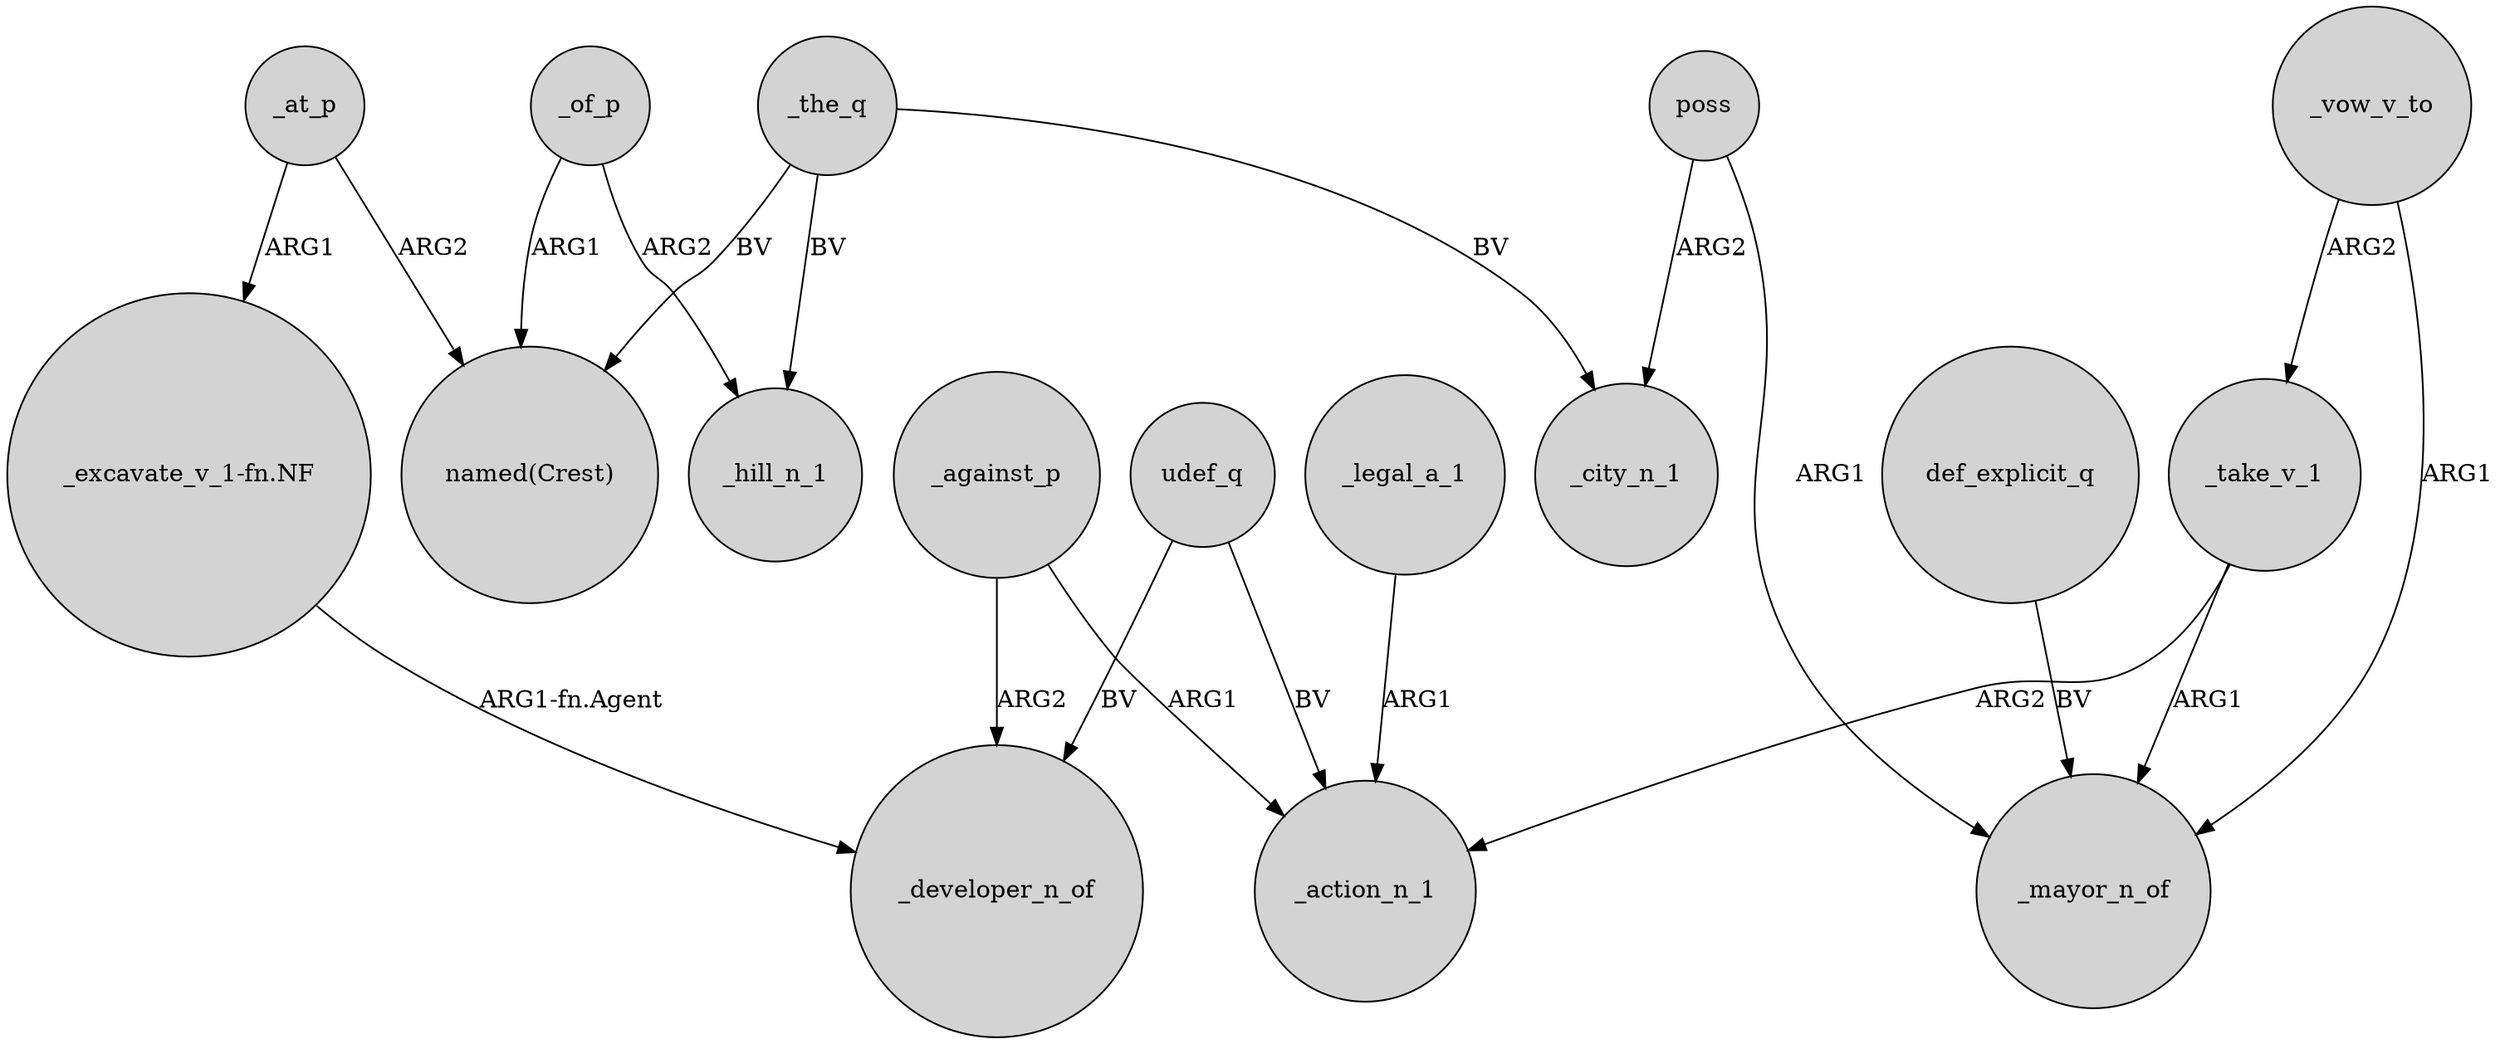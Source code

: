 digraph {
	node [shape=circle style=filled]
	_the_q -> _hill_n_1 [label=BV]
	_vow_v_to -> _mayor_n_of [label=ARG1]
	_the_q -> "named(Crest)" [label=BV]
	_legal_a_1 -> _action_n_1 [label=ARG1]
	_of_p -> "named(Crest)" [label=ARG1]
	_against_p -> _action_n_1 [label=ARG1]
	_at_p -> "named(Crest)" [label=ARG2]
	_take_v_1 -> _action_n_1 [label=ARG2]
	_against_p -> _developer_n_of [label=ARG2]
	_vow_v_to -> _take_v_1 [label=ARG2]
	udef_q -> _developer_n_of [label=BV]
	"_excavate_v_1-fn.NF" -> _developer_n_of [label="ARG1-fn.Agent"]
	_take_v_1 -> _mayor_n_of [label=ARG1]
	_at_p -> "_excavate_v_1-fn.NF" [label=ARG1]
	_of_p -> _hill_n_1 [label=ARG2]
	_the_q -> _city_n_1 [label=BV]
	def_explicit_q -> _mayor_n_of [label=BV]
	udef_q -> _action_n_1 [label=BV]
	poss -> _city_n_1 [label=ARG2]
	poss -> _mayor_n_of [label=ARG1]
}
